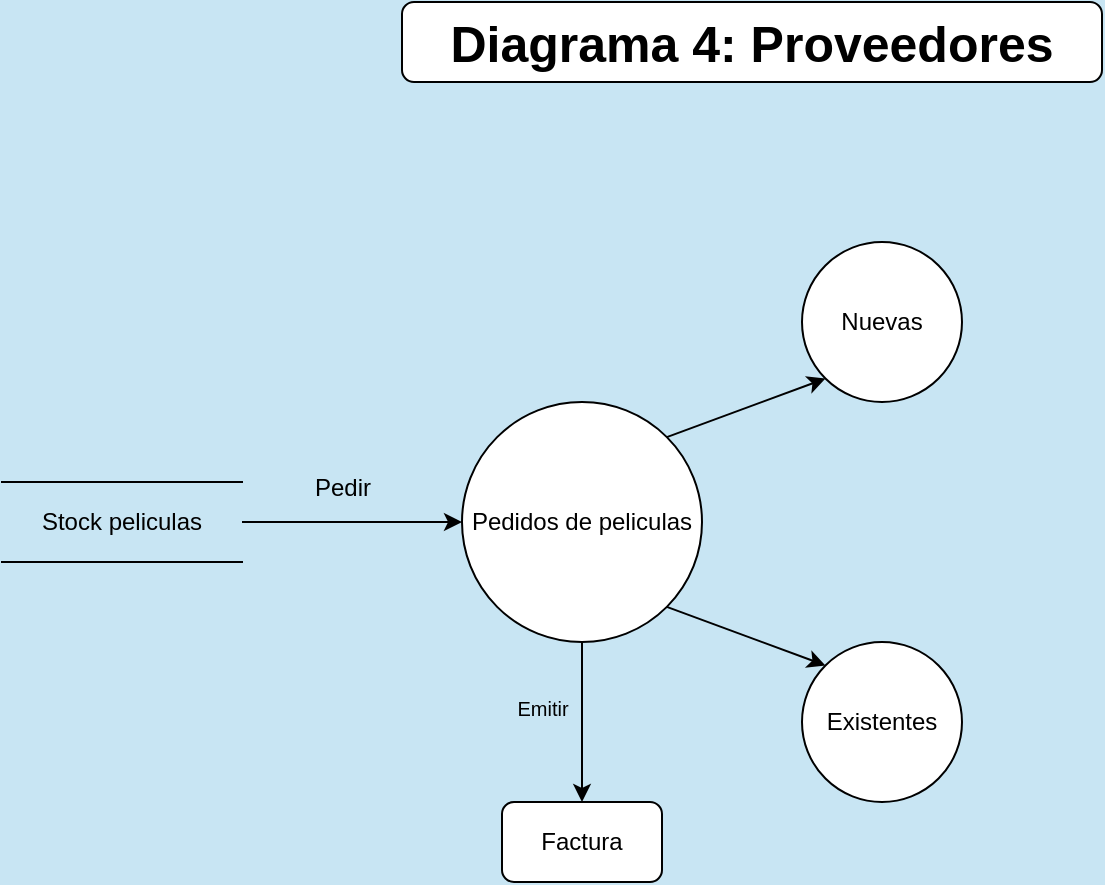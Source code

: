<mxfile version="22.1.8" type="device">
  <diagram name="Página-1" id="5gsB9WSt0ofyKPX9FMrb">
    <mxGraphModel dx="1165" dy="531" grid="1" gridSize="10" guides="1" tooltips="1" connect="1" arrows="1" fold="1" page="1" pageScale="1" pageWidth="1169" pageHeight="827" background="#c8e5f3" math="0" shadow="0">
      <root>
        <mxCell id="0" />
        <mxCell id="1" parent="0" />
        <mxCell id="3a4_AmlxJf8o-_ZSuRU7-18" style="edgeStyle=orthogonalEdgeStyle;rounded=0;orthogonalLoop=1;jettySize=auto;html=1;exitX=1;exitY=0.5;exitDx=0;exitDy=0;entryX=0;entryY=0.5;entryDx=0;entryDy=0;" edge="1" parent="1" source="3a4_AmlxJf8o-_ZSuRU7-1" target="3a4_AmlxJf8o-_ZSuRU7-6">
          <mxGeometry relative="1" as="geometry" />
        </mxCell>
        <mxCell id="3a4_AmlxJf8o-_ZSuRU7-1" value="Stock peliculas" style="shape=partialRectangle;whiteSpace=wrap;html=1;left=0;right=0;fillColor=none;" vertex="1" parent="1">
          <mxGeometry x="40" y="280" width="120" height="40" as="geometry" />
        </mxCell>
        <mxCell id="3a4_AmlxJf8o-_ZSuRU7-2" value="&lt;b&gt;&lt;font style=&quot;font-size: 25px;&quot;&gt;Diagrama 4: Proveedores&lt;br&gt;&lt;/font&gt;&lt;/b&gt;" style="rounded=1;whiteSpace=wrap;html=1;" vertex="1" parent="1">
          <mxGeometry x="240" y="40" width="350" height="40" as="geometry" />
        </mxCell>
        <mxCell id="3a4_AmlxJf8o-_ZSuRU7-21" style="rounded=0;orthogonalLoop=1;jettySize=auto;html=1;exitX=1;exitY=1;exitDx=0;exitDy=0;entryX=0;entryY=0;entryDx=0;entryDy=0;" edge="1" parent="1" source="3a4_AmlxJf8o-_ZSuRU7-6" target="3a4_AmlxJf8o-_ZSuRU7-20">
          <mxGeometry relative="1" as="geometry" />
        </mxCell>
        <mxCell id="3a4_AmlxJf8o-_ZSuRU7-22" style="rounded=0;orthogonalLoop=1;jettySize=auto;html=1;exitX=1;exitY=0;exitDx=0;exitDy=0;entryX=0;entryY=1;entryDx=0;entryDy=0;" edge="1" parent="1" source="3a4_AmlxJf8o-_ZSuRU7-6" target="3a4_AmlxJf8o-_ZSuRU7-19">
          <mxGeometry relative="1" as="geometry" />
        </mxCell>
        <mxCell id="3a4_AmlxJf8o-_ZSuRU7-24" style="edgeStyle=orthogonalEdgeStyle;rounded=0;orthogonalLoop=1;jettySize=auto;html=1;exitX=0.5;exitY=1;exitDx=0;exitDy=0;" edge="1" parent="1" source="3a4_AmlxJf8o-_ZSuRU7-6" target="3a4_AmlxJf8o-_ZSuRU7-23">
          <mxGeometry relative="1" as="geometry" />
        </mxCell>
        <mxCell id="3a4_AmlxJf8o-_ZSuRU7-6" value="Pedidos de peliculas" style="ellipse;whiteSpace=wrap;html=1;aspect=fixed;" vertex="1" parent="1">
          <mxGeometry x="270" y="240" width="120" height="120" as="geometry" />
        </mxCell>
        <mxCell id="3a4_AmlxJf8o-_ZSuRU7-19" value="Nuevas" style="ellipse;whiteSpace=wrap;html=1;aspect=fixed;" vertex="1" parent="1">
          <mxGeometry x="440" y="160" width="80" height="80" as="geometry" />
        </mxCell>
        <mxCell id="3a4_AmlxJf8o-_ZSuRU7-20" value="Existentes" style="ellipse;whiteSpace=wrap;html=1;aspect=fixed;" vertex="1" parent="1">
          <mxGeometry x="440" y="360" width="80" height="80" as="geometry" />
        </mxCell>
        <mxCell id="3a4_AmlxJf8o-_ZSuRU7-23" value="Factura" style="rounded=1;whiteSpace=wrap;html=1;" vertex="1" parent="1">
          <mxGeometry x="290" y="440" width="80" height="40" as="geometry" />
        </mxCell>
        <mxCell id="3a4_AmlxJf8o-_ZSuRU7-25" value="&lt;font style=&quot;font-size: 10px;&quot;&gt;Emitir&lt;/font&gt;" style="text;html=1;align=center;verticalAlign=middle;resizable=0;points=[];autosize=1;strokeColor=none;fillColor=none;" vertex="1" parent="1">
          <mxGeometry x="285" y="378" width="50" height="30" as="geometry" />
        </mxCell>
        <mxCell id="3a4_AmlxJf8o-_ZSuRU7-26" value="Pedir" style="text;html=1;align=center;verticalAlign=middle;resizable=0;points=[];autosize=1;strokeColor=none;fillColor=none;" vertex="1" parent="1">
          <mxGeometry x="185" y="268" width="50" height="30" as="geometry" />
        </mxCell>
      </root>
    </mxGraphModel>
  </diagram>
</mxfile>
